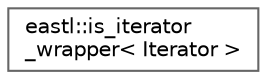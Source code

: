 digraph "类继承关系图"
{
 // LATEX_PDF_SIZE
  bgcolor="transparent";
  edge [fontname=Helvetica,fontsize=10,labelfontname=Helvetica,labelfontsize=10];
  node [fontname=Helvetica,fontsize=10,shape=box,height=0.2,width=0.4];
  rankdir="LR";
  Node0 [id="Node000000",label="eastl::is_iterator\l_wrapper\< Iterator \>",height=0.2,width=0.4,color="grey40", fillcolor="white", style="filled",URL="$classeastl_1_1is__iterator__wrapper.html",tooltip=" "];
}
